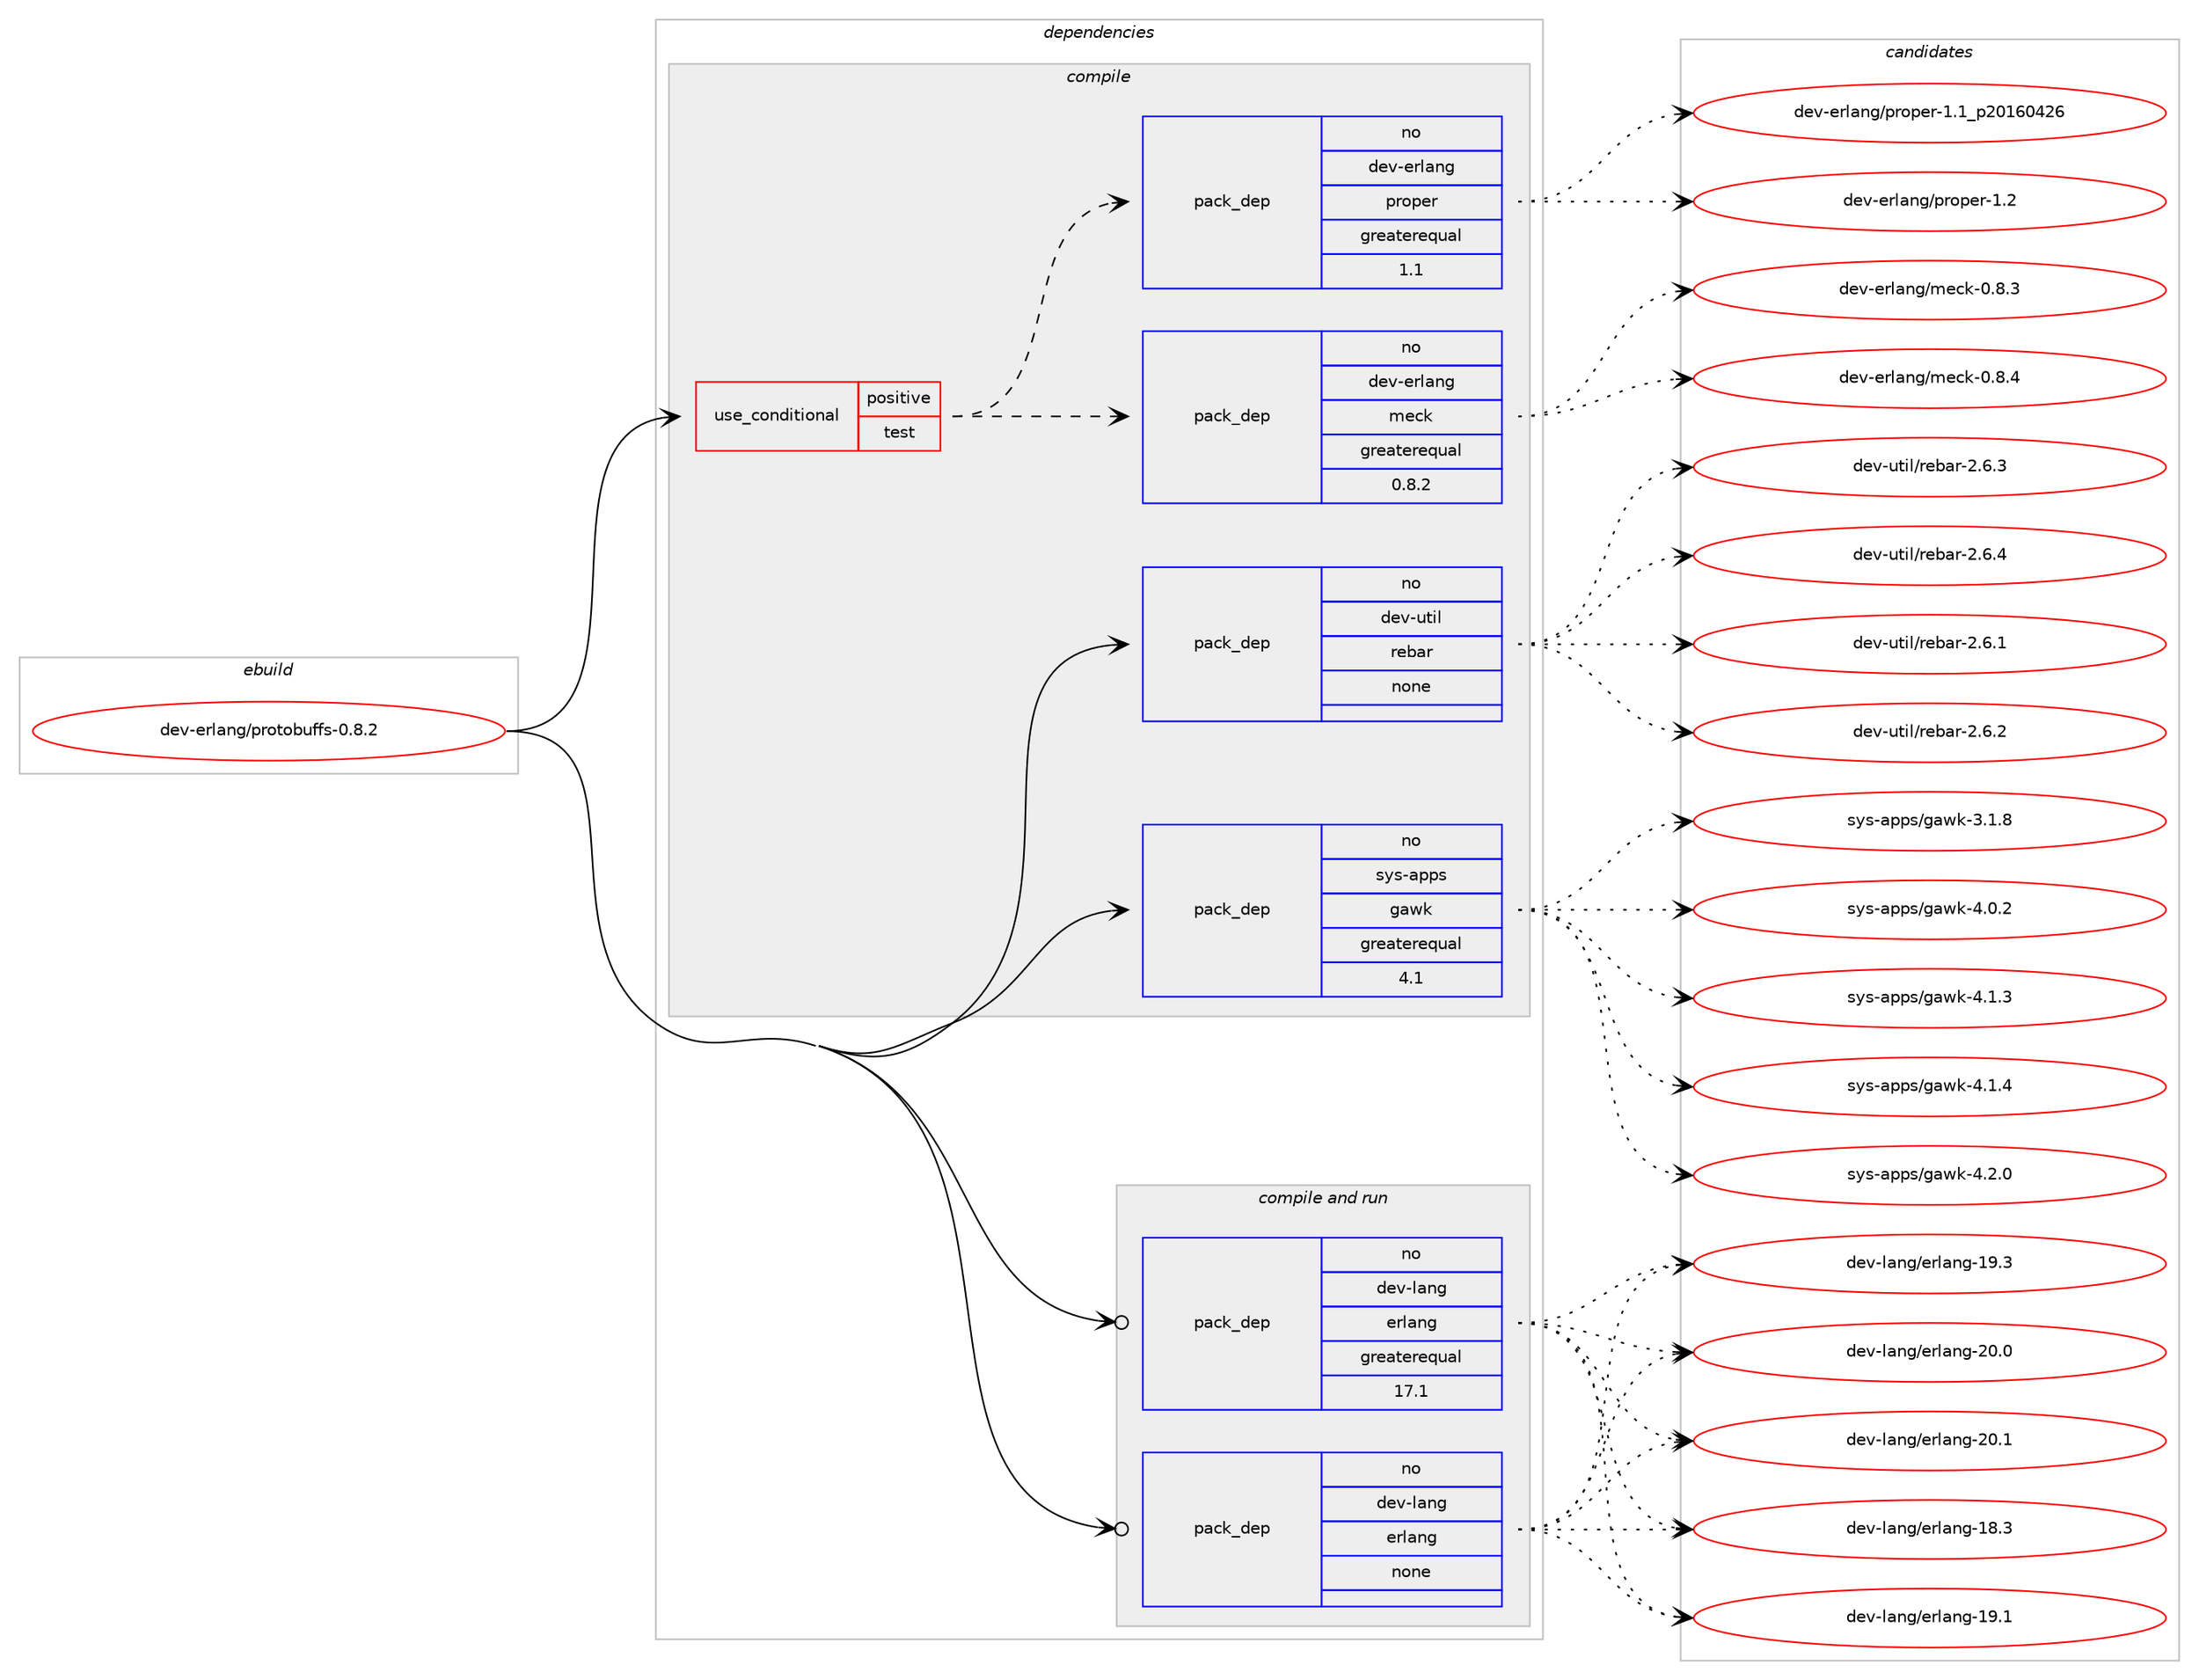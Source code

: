 digraph prolog {

# *************
# Graph options
# *************

newrank=true;
concentrate=true;
compound=true;
graph [rankdir=LR,fontname=Helvetica,fontsize=10,ranksep=1.5];#, ranksep=2.5, nodesep=0.2];
edge  [arrowhead=vee];
node  [fontname=Helvetica,fontsize=10];

# **********
# The ebuild
# **********

subgraph cluster_leftcol {
color=gray;
rank=same;
label=<<i>ebuild</i>>;
id [label="dev-erlang/protobuffs-0.8.2", color=red, width=4, href="../dev-erlang/protobuffs-0.8.2.svg"];
}

# ****************
# The dependencies
# ****************

subgraph cluster_midcol {
color=gray;
label=<<i>dependencies</i>>;
subgraph cluster_compile {
fillcolor="#eeeeee";
style=filled;
label=<<i>compile</i>>;
subgraph cond17590 {
dependency72575 [label=<<TABLE BORDER="0" CELLBORDER="1" CELLSPACING="0" CELLPADDING="4"><TR><TD ROWSPAN="3" CELLPADDING="10">use_conditional</TD></TR><TR><TD>positive</TD></TR><TR><TD>test</TD></TR></TABLE>>, shape=none, color=red];
subgraph pack53374 {
dependency72576 [label=<<TABLE BORDER="0" CELLBORDER="1" CELLSPACING="0" CELLPADDING="4" WIDTH="220"><TR><TD ROWSPAN="6" CELLPADDING="30">pack_dep</TD></TR><TR><TD WIDTH="110">no</TD></TR><TR><TD>dev-erlang</TD></TR><TR><TD>meck</TD></TR><TR><TD>greaterequal</TD></TR><TR><TD>0.8.2</TD></TR></TABLE>>, shape=none, color=blue];
}
dependency72575:e -> dependency72576:w [weight=20,style="dashed",arrowhead="vee"];
subgraph pack53375 {
dependency72577 [label=<<TABLE BORDER="0" CELLBORDER="1" CELLSPACING="0" CELLPADDING="4" WIDTH="220"><TR><TD ROWSPAN="6" CELLPADDING="30">pack_dep</TD></TR><TR><TD WIDTH="110">no</TD></TR><TR><TD>dev-erlang</TD></TR><TR><TD>proper</TD></TR><TR><TD>greaterequal</TD></TR><TR><TD>1.1</TD></TR></TABLE>>, shape=none, color=blue];
}
dependency72575:e -> dependency72577:w [weight=20,style="dashed",arrowhead="vee"];
}
id:e -> dependency72575:w [weight=20,style="solid",arrowhead="vee"];
subgraph pack53376 {
dependency72578 [label=<<TABLE BORDER="0" CELLBORDER="1" CELLSPACING="0" CELLPADDING="4" WIDTH="220"><TR><TD ROWSPAN="6" CELLPADDING="30">pack_dep</TD></TR><TR><TD WIDTH="110">no</TD></TR><TR><TD>dev-util</TD></TR><TR><TD>rebar</TD></TR><TR><TD>none</TD></TR><TR><TD></TD></TR></TABLE>>, shape=none, color=blue];
}
id:e -> dependency72578:w [weight=20,style="solid",arrowhead="vee"];
subgraph pack53377 {
dependency72579 [label=<<TABLE BORDER="0" CELLBORDER="1" CELLSPACING="0" CELLPADDING="4" WIDTH="220"><TR><TD ROWSPAN="6" CELLPADDING="30">pack_dep</TD></TR><TR><TD WIDTH="110">no</TD></TR><TR><TD>sys-apps</TD></TR><TR><TD>gawk</TD></TR><TR><TD>greaterequal</TD></TR><TR><TD>4.1</TD></TR></TABLE>>, shape=none, color=blue];
}
id:e -> dependency72579:w [weight=20,style="solid",arrowhead="vee"];
}
subgraph cluster_compileandrun {
fillcolor="#eeeeee";
style=filled;
label=<<i>compile and run</i>>;
subgraph pack53378 {
dependency72580 [label=<<TABLE BORDER="0" CELLBORDER="1" CELLSPACING="0" CELLPADDING="4" WIDTH="220"><TR><TD ROWSPAN="6" CELLPADDING="30">pack_dep</TD></TR><TR><TD WIDTH="110">no</TD></TR><TR><TD>dev-lang</TD></TR><TR><TD>erlang</TD></TR><TR><TD>greaterequal</TD></TR><TR><TD>17.1</TD></TR></TABLE>>, shape=none, color=blue];
}
id:e -> dependency72580:w [weight=20,style="solid",arrowhead="odotvee"];
subgraph pack53379 {
dependency72581 [label=<<TABLE BORDER="0" CELLBORDER="1" CELLSPACING="0" CELLPADDING="4" WIDTH="220"><TR><TD ROWSPAN="6" CELLPADDING="30">pack_dep</TD></TR><TR><TD WIDTH="110">no</TD></TR><TR><TD>dev-lang</TD></TR><TR><TD>erlang</TD></TR><TR><TD>none</TD></TR><TR><TD></TD></TR></TABLE>>, shape=none, color=blue];
}
id:e -> dependency72581:w [weight=20,style="solid",arrowhead="odotvee"];
}
subgraph cluster_run {
fillcolor="#eeeeee";
style=filled;
label=<<i>run</i>>;
}
}

# **************
# The candidates
# **************

subgraph cluster_choices {
rank=same;
color=gray;
label=<<i>candidates</i>>;

subgraph choice53374 {
color=black;
nodesep=1;
choice10010111845101114108971101034710910199107454846564651 [label="dev-erlang/meck-0.8.3", color=red, width=4,href="../dev-erlang/meck-0.8.3.svg"];
choice10010111845101114108971101034710910199107454846564652 [label="dev-erlang/meck-0.8.4", color=red, width=4,href="../dev-erlang/meck-0.8.4.svg"];
dependency72576:e -> choice10010111845101114108971101034710910199107454846564651:w [style=dotted,weight="100"];
dependency72576:e -> choice10010111845101114108971101034710910199107454846564652:w [style=dotted,weight="100"];
}
subgraph choice53375 {
color=black;
nodesep=1;
choice10010111845101114108971101034711211411111210111445494649951125048495448525054 [label="dev-erlang/proper-1.1_p20160426", color=red, width=4,href="../dev-erlang/proper-1.1_p20160426.svg"];
choice10010111845101114108971101034711211411111210111445494650 [label="dev-erlang/proper-1.2", color=red, width=4,href="../dev-erlang/proper-1.2.svg"];
dependency72577:e -> choice10010111845101114108971101034711211411111210111445494649951125048495448525054:w [style=dotted,weight="100"];
dependency72577:e -> choice10010111845101114108971101034711211411111210111445494650:w [style=dotted,weight="100"];
}
subgraph choice53376 {
color=black;
nodesep=1;
choice10010111845117116105108471141019897114455046544649 [label="dev-util/rebar-2.6.1", color=red, width=4,href="../dev-util/rebar-2.6.1.svg"];
choice10010111845117116105108471141019897114455046544650 [label="dev-util/rebar-2.6.2", color=red, width=4,href="../dev-util/rebar-2.6.2.svg"];
choice10010111845117116105108471141019897114455046544651 [label="dev-util/rebar-2.6.3", color=red, width=4,href="../dev-util/rebar-2.6.3.svg"];
choice10010111845117116105108471141019897114455046544652 [label="dev-util/rebar-2.6.4", color=red, width=4,href="../dev-util/rebar-2.6.4.svg"];
dependency72578:e -> choice10010111845117116105108471141019897114455046544649:w [style=dotted,weight="100"];
dependency72578:e -> choice10010111845117116105108471141019897114455046544650:w [style=dotted,weight="100"];
dependency72578:e -> choice10010111845117116105108471141019897114455046544651:w [style=dotted,weight="100"];
dependency72578:e -> choice10010111845117116105108471141019897114455046544652:w [style=dotted,weight="100"];
}
subgraph choice53377 {
color=black;
nodesep=1;
choice11512111545971121121154710397119107455146494656 [label="sys-apps/gawk-3.1.8", color=red, width=4,href="../sys-apps/gawk-3.1.8.svg"];
choice11512111545971121121154710397119107455246484650 [label="sys-apps/gawk-4.0.2", color=red, width=4,href="../sys-apps/gawk-4.0.2.svg"];
choice11512111545971121121154710397119107455246494651 [label="sys-apps/gawk-4.1.3", color=red, width=4,href="../sys-apps/gawk-4.1.3.svg"];
choice11512111545971121121154710397119107455246494652 [label="sys-apps/gawk-4.1.4", color=red, width=4,href="../sys-apps/gawk-4.1.4.svg"];
choice11512111545971121121154710397119107455246504648 [label="sys-apps/gawk-4.2.0", color=red, width=4,href="../sys-apps/gawk-4.2.0.svg"];
dependency72579:e -> choice11512111545971121121154710397119107455146494656:w [style=dotted,weight="100"];
dependency72579:e -> choice11512111545971121121154710397119107455246484650:w [style=dotted,weight="100"];
dependency72579:e -> choice11512111545971121121154710397119107455246494651:w [style=dotted,weight="100"];
dependency72579:e -> choice11512111545971121121154710397119107455246494652:w [style=dotted,weight="100"];
dependency72579:e -> choice11512111545971121121154710397119107455246504648:w [style=dotted,weight="100"];
}
subgraph choice53378 {
color=black;
nodesep=1;
choice100101118451089711010347101114108971101034549564651 [label="dev-lang/erlang-18.3", color=red, width=4,href="../dev-lang/erlang-18.3.svg"];
choice100101118451089711010347101114108971101034549574649 [label="dev-lang/erlang-19.1", color=red, width=4,href="../dev-lang/erlang-19.1.svg"];
choice100101118451089711010347101114108971101034549574651 [label="dev-lang/erlang-19.3", color=red, width=4,href="../dev-lang/erlang-19.3.svg"];
choice100101118451089711010347101114108971101034550484648 [label="dev-lang/erlang-20.0", color=red, width=4,href="../dev-lang/erlang-20.0.svg"];
choice100101118451089711010347101114108971101034550484649 [label="dev-lang/erlang-20.1", color=red, width=4,href="../dev-lang/erlang-20.1.svg"];
dependency72580:e -> choice100101118451089711010347101114108971101034549564651:w [style=dotted,weight="100"];
dependency72580:e -> choice100101118451089711010347101114108971101034549574649:w [style=dotted,weight="100"];
dependency72580:e -> choice100101118451089711010347101114108971101034549574651:w [style=dotted,weight="100"];
dependency72580:e -> choice100101118451089711010347101114108971101034550484648:w [style=dotted,weight="100"];
dependency72580:e -> choice100101118451089711010347101114108971101034550484649:w [style=dotted,weight="100"];
}
subgraph choice53379 {
color=black;
nodesep=1;
choice100101118451089711010347101114108971101034549564651 [label="dev-lang/erlang-18.3", color=red, width=4,href="../dev-lang/erlang-18.3.svg"];
choice100101118451089711010347101114108971101034549574649 [label="dev-lang/erlang-19.1", color=red, width=4,href="../dev-lang/erlang-19.1.svg"];
choice100101118451089711010347101114108971101034549574651 [label="dev-lang/erlang-19.3", color=red, width=4,href="../dev-lang/erlang-19.3.svg"];
choice100101118451089711010347101114108971101034550484648 [label="dev-lang/erlang-20.0", color=red, width=4,href="../dev-lang/erlang-20.0.svg"];
choice100101118451089711010347101114108971101034550484649 [label="dev-lang/erlang-20.1", color=red, width=4,href="../dev-lang/erlang-20.1.svg"];
dependency72581:e -> choice100101118451089711010347101114108971101034549564651:w [style=dotted,weight="100"];
dependency72581:e -> choice100101118451089711010347101114108971101034549574649:w [style=dotted,weight="100"];
dependency72581:e -> choice100101118451089711010347101114108971101034549574651:w [style=dotted,weight="100"];
dependency72581:e -> choice100101118451089711010347101114108971101034550484648:w [style=dotted,weight="100"];
dependency72581:e -> choice100101118451089711010347101114108971101034550484649:w [style=dotted,weight="100"];
}
}

}
